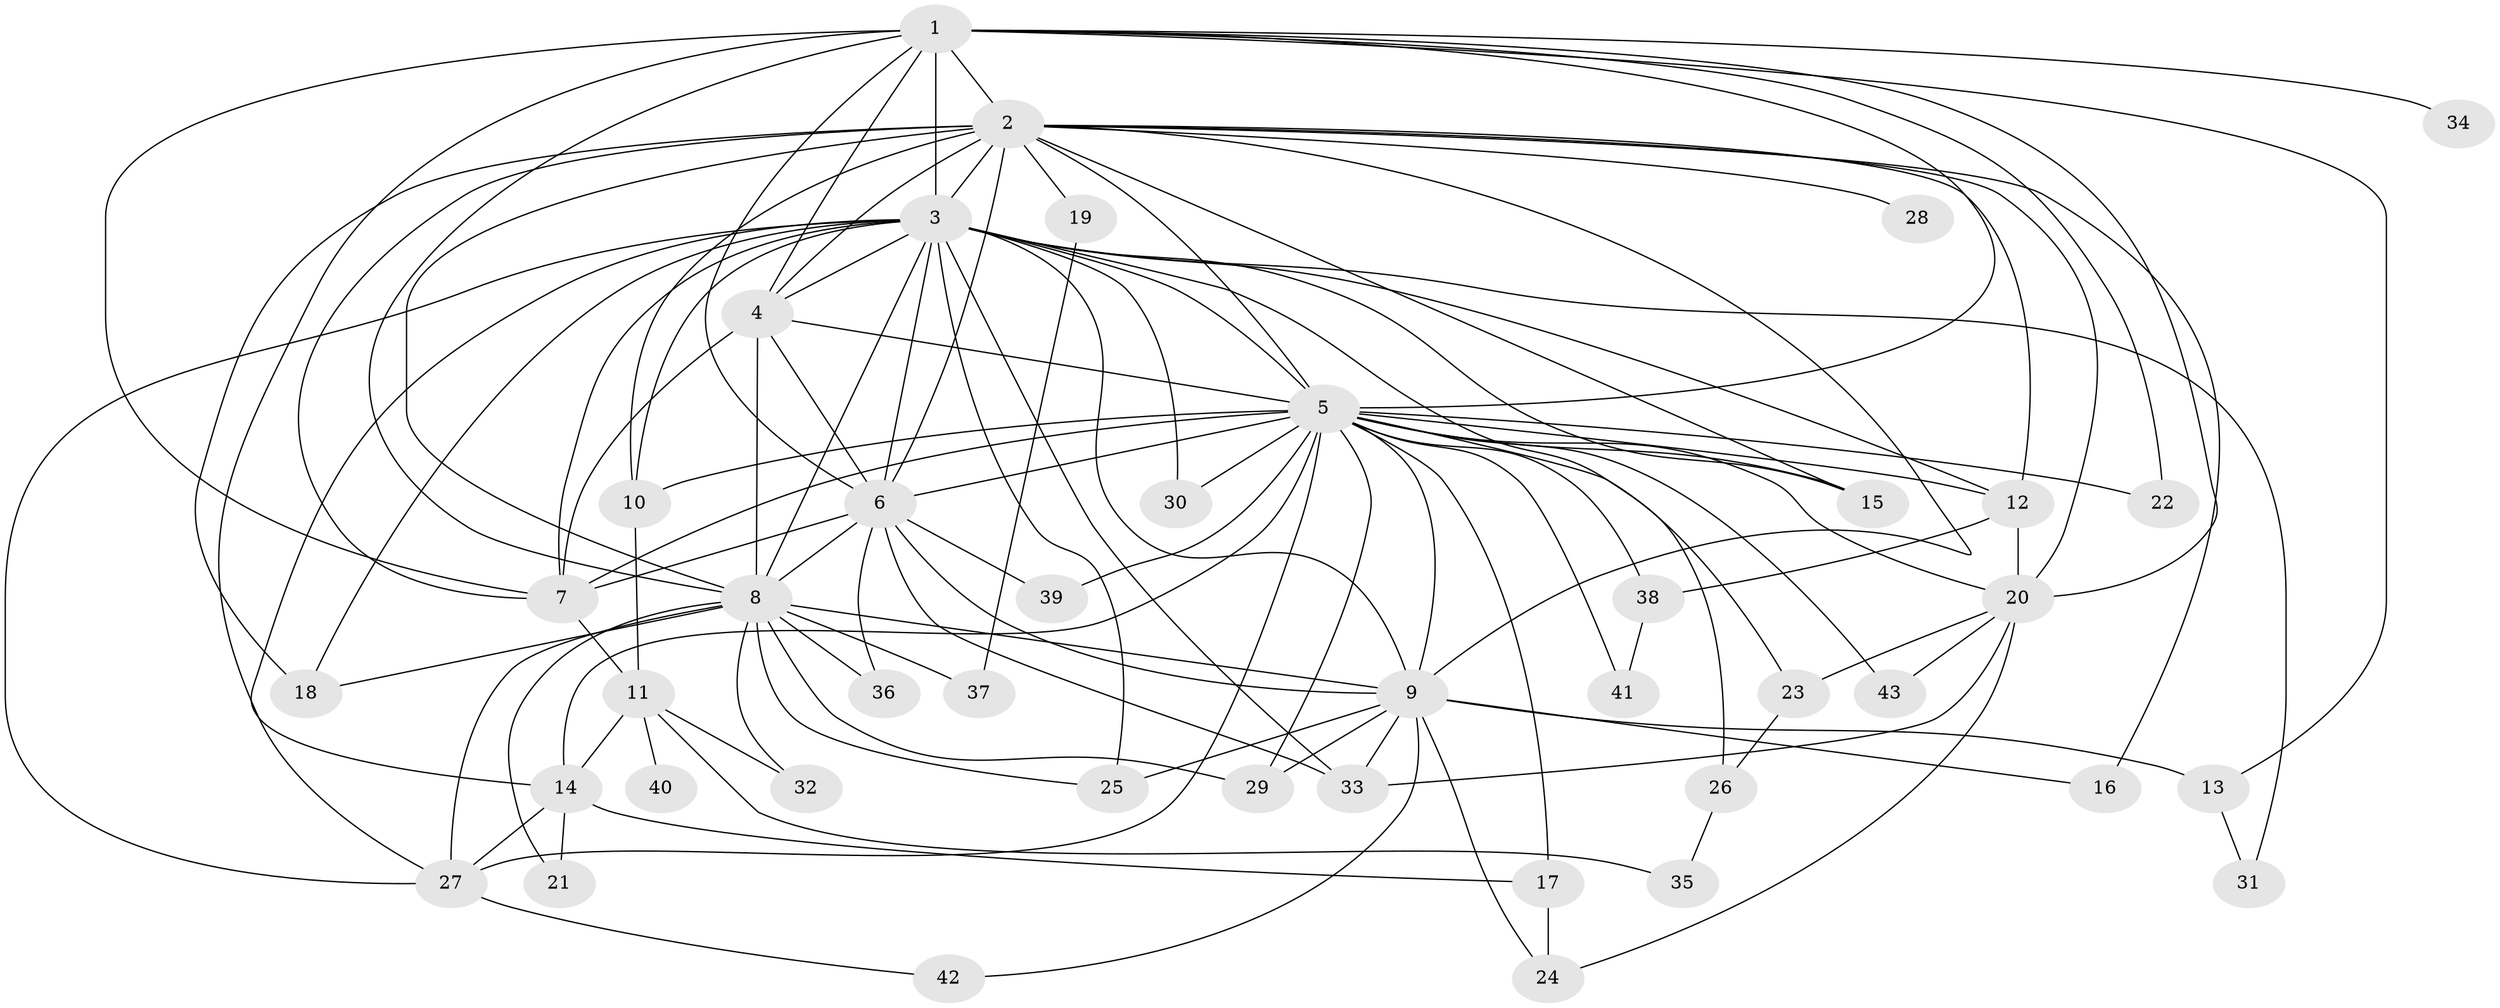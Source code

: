 // original degree distribution, {18: 0.023529411764705882, 16: 0.023529411764705882, 23: 0.011764705882352941, 14: 0.011764705882352941, 20: 0.011764705882352941, 28: 0.011764705882352941, 12: 0.011764705882352941, 21: 0.011764705882352941, 4: 0.08235294117647059, 8: 0.011764705882352941, 2: 0.5294117647058824, 7: 0.011764705882352941, 6: 0.023529411764705882, 3: 0.21176470588235294, 5: 0.011764705882352941}
// Generated by graph-tools (version 1.1) at 2025/35/03/09/25 02:35:06]
// undirected, 43 vertices, 110 edges
graph export_dot {
graph [start="1"]
  node [color=gray90,style=filled];
  1;
  2;
  3;
  4;
  5;
  6;
  7;
  8;
  9;
  10;
  11;
  12;
  13;
  14;
  15;
  16;
  17;
  18;
  19;
  20;
  21;
  22;
  23;
  24;
  25;
  26;
  27;
  28;
  29;
  30;
  31;
  32;
  33;
  34;
  35;
  36;
  37;
  38;
  39;
  40;
  41;
  42;
  43;
  1 -- 2 [weight=2.0];
  1 -- 3 [weight=2.0];
  1 -- 4 [weight=1.0];
  1 -- 5 [weight=2.0];
  1 -- 6 [weight=2.0];
  1 -- 7 [weight=1.0];
  1 -- 8 [weight=2.0];
  1 -- 13 [weight=1.0];
  1 -- 20 [weight=1.0];
  1 -- 22 [weight=1.0];
  1 -- 27 [weight=1.0];
  1 -- 34 [weight=1.0];
  2 -- 3 [weight=4.0];
  2 -- 4 [weight=2.0];
  2 -- 5 [weight=4.0];
  2 -- 6 [weight=2.0];
  2 -- 7 [weight=2.0];
  2 -- 8 [weight=4.0];
  2 -- 9 [weight=1.0];
  2 -- 10 [weight=1.0];
  2 -- 12 [weight=2.0];
  2 -- 15 [weight=1.0];
  2 -- 16 [weight=1.0];
  2 -- 18 [weight=1.0];
  2 -- 19 [weight=2.0];
  2 -- 20 [weight=1.0];
  2 -- 28 [weight=1.0];
  3 -- 4 [weight=2.0];
  3 -- 5 [weight=4.0];
  3 -- 6 [weight=3.0];
  3 -- 7 [weight=2.0];
  3 -- 8 [weight=1.0];
  3 -- 9 [weight=1.0];
  3 -- 10 [weight=1.0];
  3 -- 12 [weight=3.0];
  3 -- 14 [weight=1.0];
  3 -- 15 [weight=1.0];
  3 -- 18 [weight=2.0];
  3 -- 25 [weight=1.0];
  3 -- 26 [weight=1.0];
  3 -- 27 [weight=1.0];
  3 -- 30 [weight=1.0];
  3 -- 31 [weight=1.0];
  3 -- 33 [weight=1.0];
  4 -- 5 [weight=2.0];
  4 -- 6 [weight=1.0];
  4 -- 7 [weight=2.0];
  4 -- 8 [weight=17.0];
  5 -- 6 [weight=2.0];
  5 -- 7 [weight=3.0];
  5 -- 9 [weight=1.0];
  5 -- 10 [weight=1.0];
  5 -- 12 [weight=1.0];
  5 -- 14 [weight=1.0];
  5 -- 15 [weight=1.0];
  5 -- 17 [weight=1.0];
  5 -- 20 [weight=1.0];
  5 -- 22 [weight=1.0];
  5 -- 23 [weight=1.0];
  5 -- 27 [weight=1.0];
  5 -- 29 [weight=1.0];
  5 -- 30 [weight=1.0];
  5 -- 38 [weight=1.0];
  5 -- 39 [weight=1.0];
  5 -- 41 [weight=1.0];
  5 -- 43 [weight=1.0];
  6 -- 7 [weight=1.0];
  6 -- 8 [weight=3.0];
  6 -- 9 [weight=1.0];
  6 -- 33 [weight=1.0];
  6 -- 36 [weight=1.0];
  6 -- 39 [weight=1.0];
  7 -- 11 [weight=1.0];
  8 -- 9 [weight=1.0];
  8 -- 18 [weight=1.0];
  8 -- 21 [weight=1.0];
  8 -- 25 [weight=1.0];
  8 -- 27 [weight=1.0];
  8 -- 29 [weight=1.0];
  8 -- 32 [weight=1.0];
  8 -- 36 [weight=1.0];
  8 -- 37 [weight=1.0];
  9 -- 13 [weight=1.0];
  9 -- 16 [weight=1.0];
  9 -- 24 [weight=1.0];
  9 -- 25 [weight=1.0];
  9 -- 29 [weight=1.0];
  9 -- 33 [weight=1.0];
  9 -- 42 [weight=1.0];
  10 -- 11 [weight=1.0];
  11 -- 14 [weight=1.0];
  11 -- 32 [weight=1.0];
  11 -- 35 [weight=1.0];
  11 -- 40 [weight=1.0];
  12 -- 20 [weight=4.0];
  12 -- 38 [weight=1.0];
  13 -- 31 [weight=1.0];
  14 -- 17 [weight=1.0];
  14 -- 21 [weight=1.0];
  14 -- 27 [weight=1.0];
  17 -- 24 [weight=1.0];
  19 -- 37 [weight=1.0];
  20 -- 23 [weight=1.0];
  20 -- 24 [weight=1.0];
  20 -- 33 [weight=1.0];
  20 -- 43 [weight=1.0];
  23 -- 26 [weight=1.0];
  26 -- 35 [weight=1.0];
  27 -- 42 [weight=1.0];
  38 -- 41 [weight=1.0];
}
